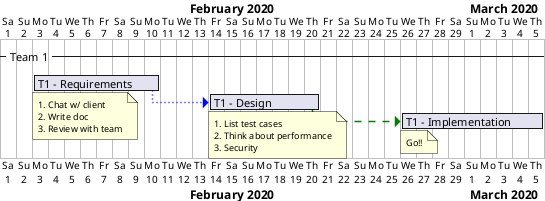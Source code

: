 @startgantt

Project starts 2020-02-01

-- Team 1 --
[T1 - Requirements] as [T1R] lasts 8 days 
note bottom
1. Chat w/ client
2. Write doc
3. Review with team
end note
[T1R] ends 2020-02-10

[T1 - Design] as [T1D] lasts 7 days and starts 3 days after [T1R]'s end with blue dotted link
note bottom
1. List test cases
2. Think about performance
3. Security
end note

'Short Name
[T1 - Implementation] as [I] lasts 9 days and starts 5 days after [T1D]'s end with green dashed link

note bottom
Go!!
end note

@endgantt